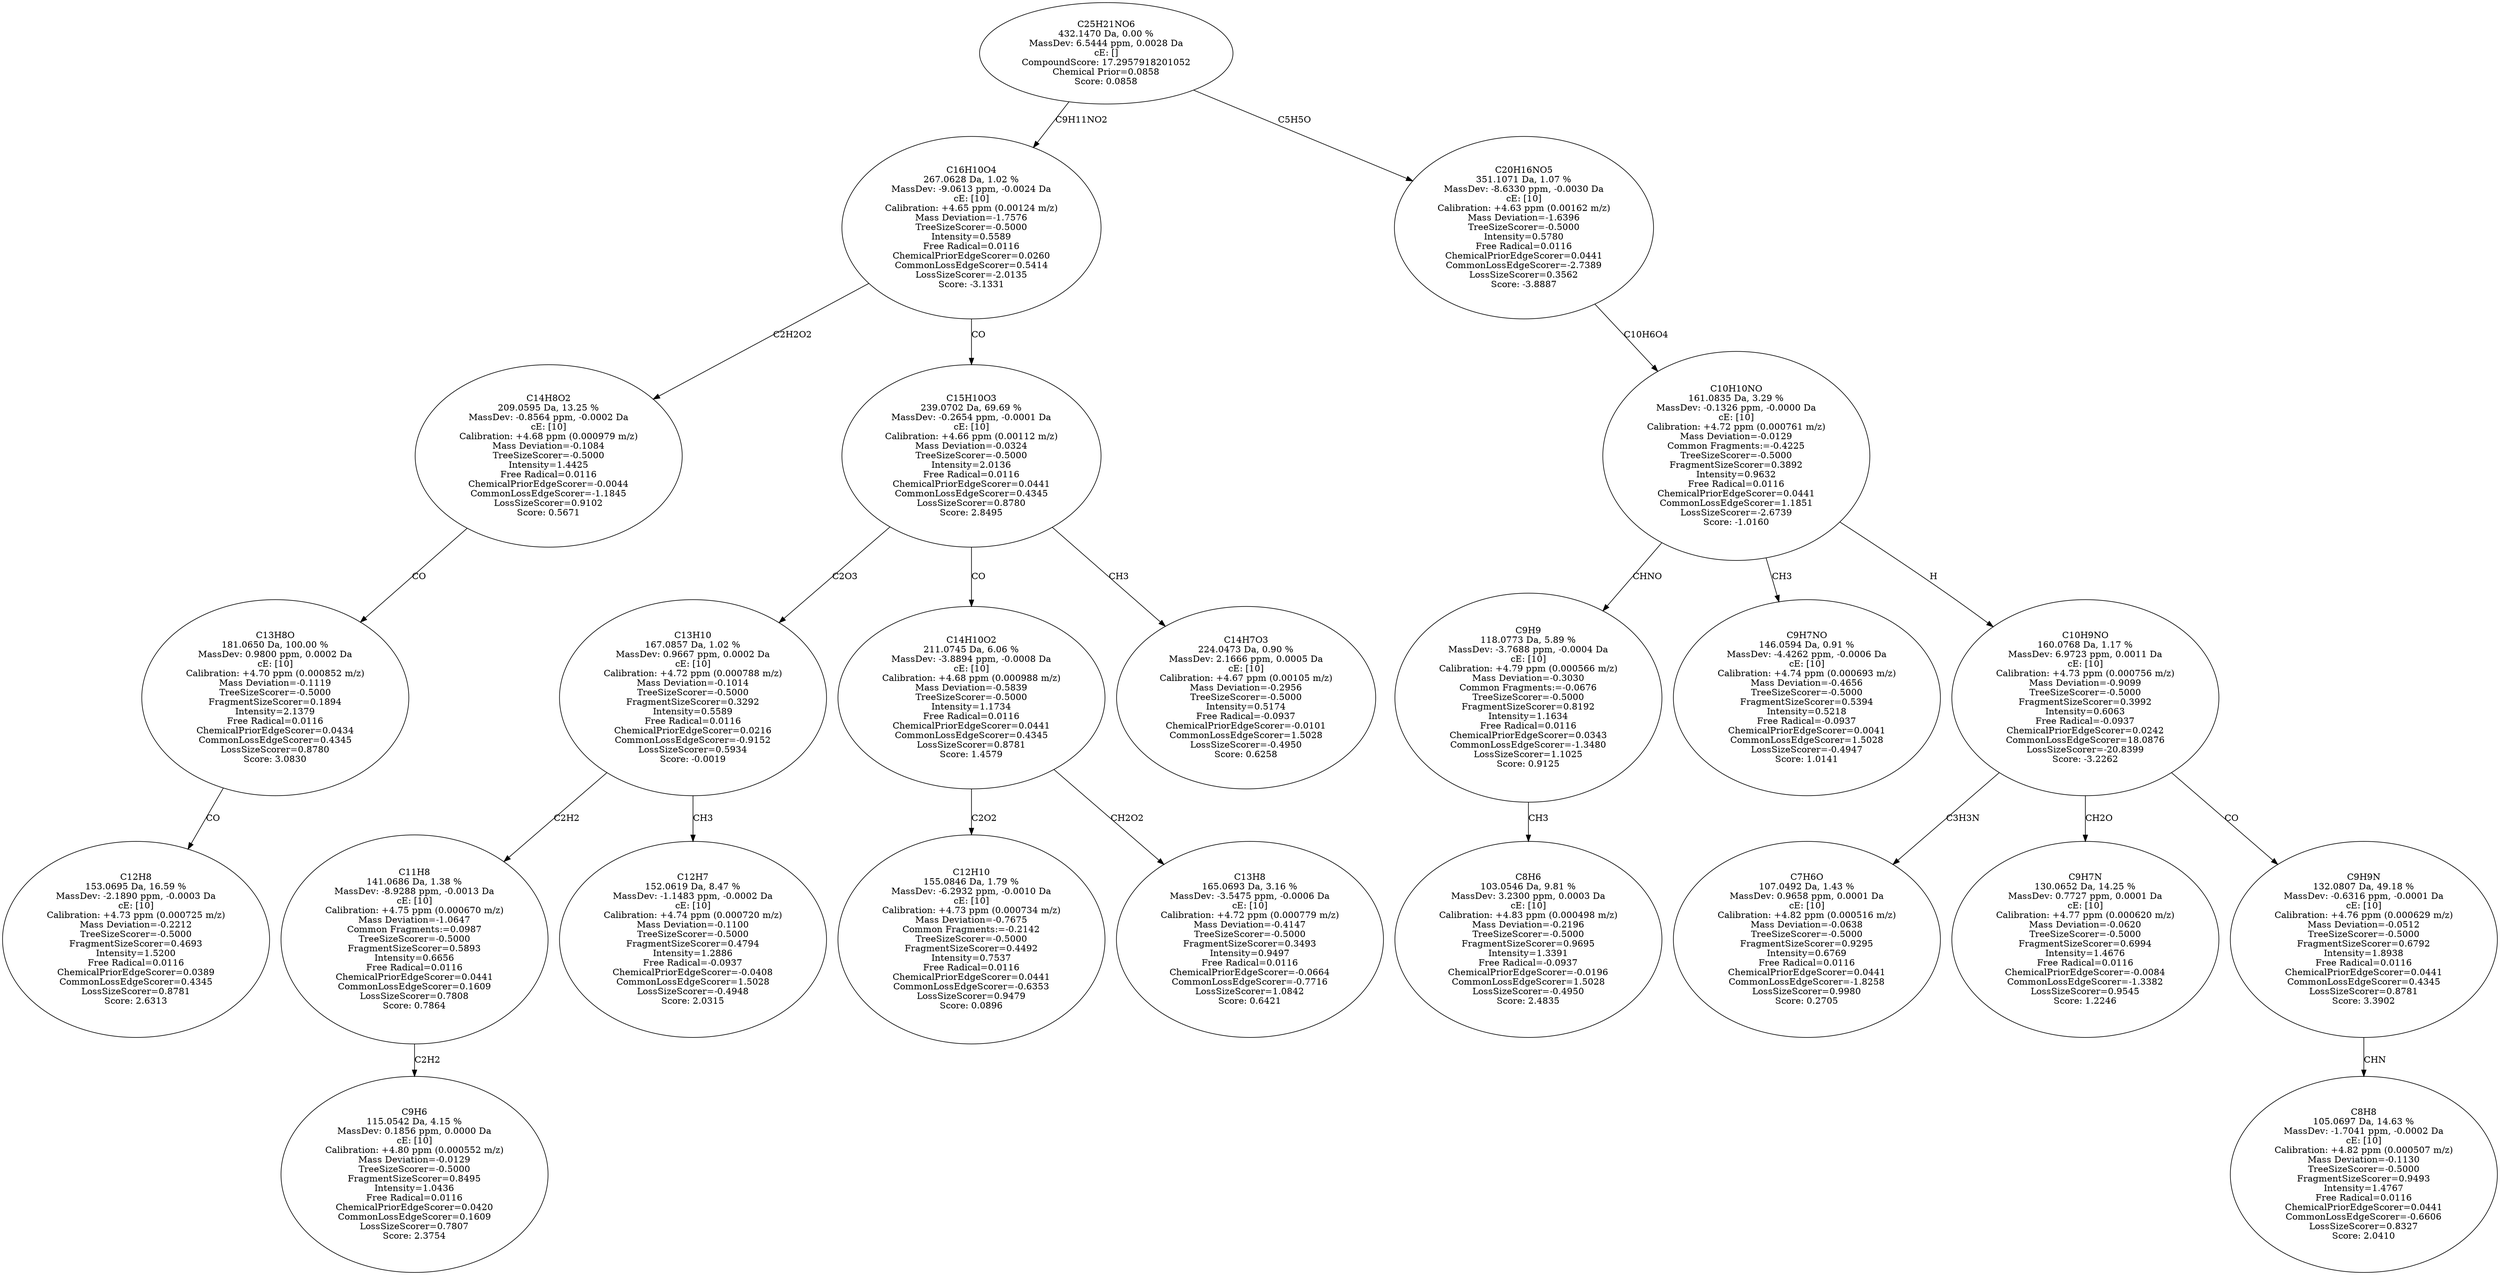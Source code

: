 strict digraph {
v1 [label="C12H8\n153.0695 Da, 16.59 %\nMassDev: -2.1890 ppm, -0.0003 Da\ncE: [10]\nCalibration: +4.73 ppm (0.000725 m/z)\nMass Deviation=-0.2212\nTreeSizeScorer=-0.5000\nFragmentSizeScorer=0.4693\nIntensity=1.5200\nFree Radical=0.0116\nChemicalPriorEdgeScorer=0.0389\nCommonLossEdgeScorer=0.4345\nLossSizeScorer=0.8781\nScore: 2.6313"];
v2 [label="C13H8O\n181.0650 Da, 100.00 %\nMassDev: 0.9800 ppm, 0.0002 Da\ncE: [10]\nCalibration: +4.70 ppm (0.000852 m/z)\nMass Deviation=-0.1119\nTreeSizeScorer=-0.5000\nFragmentSizeScorer=0.1894\nIntensity=2.1379\nFree Radical=0.0116\nChemicalPriorEdgeScorer=0.0434\nCommonLossEdgeScorer=0.4345\nLossSizeScorer=0.8780\nScore: 3.0830"];
v3 [label="C14H8O2\n209.0595 Da, 13.25 %\nMassDev: -0.8564 ppm, -0.0002 Da\ncE: [10]\nCalibration: +4.68 ppm (0.000979 m/z)\nMass Deviation=-0.1084\nTreeSizeScorer=-0.5000\nIntensity=1.4425\nFree Radical=0.0116\nChemicalPriorEdgeScorer=-0.0044\nCommonLossEdgeScorer=-1.1845\nLossSizeScorer=0.9102\nScore: 0.5671"];
v4 [label="C9H6\n115.0542 Da, 4.15 %\nMassDev: 0.1856 ppm, 0.0000 Da\ncE: [10]\nCalibration: +4.80 ppm (0.000552 m/z)\nMass Deviation=-0.0129\nTreeSizeScorer=-0.5000\nFragmentSizeScorer=0.8495\nIntensity=1.0436\nFree Radical=0.0116\nChemicalPriorEdgeScorer=0.0420\nCommonLossEdgeScorer=0.1609\nLossSizeScorer=0.7807\nScore: 2.3754"];
v5 [label="C11H8\n141.0686 Da, 1.38 %\nMassDev: -8.9288 ppm, -0.0013 Da\ncE: [10]\nCalibration: +4.75 ppm (0.000670 m/z)\nMass Deviation=-1.0647\nCommon Fragments:=0.0987\nTreeSizeScorer=-0.5000\nFragmentSizeScorer=0.5893\nIntensity=0.6656\nFree Radical=0.0116\nChemicalPriorEdgeScorer=0.0441\nCommonLossEdgeScorer=0.1609\nLossSizeScorer=0.7808\nScore: 0.7864"];
v6 [label="C12H7\n152.0619 Da, 8.47 %\nMassDev: -1.1483 ppm, -0.0002 Da\ncE: [10]\nCalibration: +4.74 ppm (0.000720 m/z)\nMass Deviation=-0.1100\nTreeSizeScorer=-0.5000\nFragmentSizeScorer=0.4794\nIntensity=1.2886\nFree Radical=-0.0937\nChemicalPriorEdgeScorer=-0.0408\nCommonLossEdgeScorer=1.5028\nLossSizeScorer=-0.4948\nScore: 2.0315"];
v7 [label="C13H10\n167.0857 Da, 1.02 %\nMassDev: 0.9667 ppm, 0.0002 Da\ncE: [10]\nCalibration: +4.72 ppm (0.000788 m/z)\nMass Deviation=-0.1014\nTreeSizeScorer=-0.5000\nFragmentSizeScorer=0.3292\nIntensity=0.5589\nFree Radical=0.0116\nChemicalPriorEdgeScorer=0.0216\nCommonLossEdgeScorer=-0.9152\nLossSizeScorer=0.5934\nScore: -0.0019"];
v8 [label="C12H10\n155.0846 Da, 1.79 %\nMassDev: -6.2932 ppm, -0.0010 Da\ncE: [10]\nCalibration: +4.73 ppm (0.000734 m/z)\nMass Deviation=-0.7675\nCommon Fragments:=-0.2142\nTreeSizeScorer=-0.5000\nFragmentSizeScorer=0.4492\nIntensity=0.7537\nFree Radical=0.0116\nChemicalPriorEdgeScorer=0.0441\nCommonLossEdgeScorer=-0.6353\nLossSizeScorer=0.9479\nScore: 0.0896"];
v9 [label="C13H8\n165.0693 Da, 3.16 %\nMassDev: -3.5475 ppm, -0.0006 Da\ncE: [10]\nCalibration: +4.72 ppm (0.000779 m/z)\nMass Deviation=-0.4147\nTreeSizeScorer=-0.5000\nFragmentSizeScorer=0.3493\nIntensity=0.9497\nFree Radical=0.0116\nChemicalPriorEdgeScorer=-0.0664\nCommonLossEdgeScorer=-0.7716\nLossSizeScorer=1.0842\nScore: 0.6421"];
v10 [label="C14H10O2\n211.0745 Da, 6.06 %\nMassDev: -3.8894 ppm, -0.0008 Da\ncE: [10]\nCalibration: +4.68 ppm (0.000988 m/z)\nMass Deviation=-0.5839\nTreeSizeScorer=-0.5000\nIntensity=1.1734\nFree Radical=0.0116\nChemicalPriorEdgeScorer=0.0441\nCommonLossEdgeScorer=0.4345\nLossSizeScorer=0.8781\nScore: 1.4579"];
v11 [label="C14H7O3\n224.0473 Da, 0.90 %\nMassDev: 2.1666 ppm, 0.0005 Da\ncE: [10]\nCalibration: +4.67 ppm (0.00105 m/z)\nMass Deviation=-0.2956\nTreeSizeScorer=-0.5000\nIntensity=0.5174\nFree Radical=-0.0937\nChemicalPriorEdgeScorer=-0.0101\nCommonLossEdgeScorer=1.5028\nLossSizeScorer=-0.4950\nScore: 0.6258"];
v12 [label="C15H10O3\n239.0702 Da, 69.69 %\nMassDev: -0.2654 ppm, -0.0001 Da\ncE: [10]\nCalibration: +4.66 ppm (0.00112 m/z)\nMass Deviation=-0.0324\nTreeSizeScorer=-0.5000\nIntensity=2.0136\nFree Radical=0.0116\nChemicalPriorEdgeScorer=0.0441\nCommonLossEdgeScorer=0.4345\nLossSizeScorer=0.8780\nScore: 2.8495"];
v13 [label="C16H10O4\n267.0628 Da, 1.02 %\nMassDev: -9.0613 ppm, -0.0024 Da\ncE: [10]\nCalibration: +4.65 ppm (0.00124 m/z)\nMass Deviation=-1.7576\nTreeSizeScorer=-0.5000\nIntensity=0.5589\nFree Radical=0.0116\nChemicalPriorEdgeScorer=0.0260\nCommonLossEdgeScorer=0.5414\nLossSizeScorer=-2.0135\nScore: -3.1331"];
v14 [label="C8H6\n103.0546 Da, 9.81 %\nMassDev: 3.2300 ppm, 0.0003 Da\ncE: [10]\nCalibration: +4.83 ppm (0.000498 m/z)\nMass Deviation=-0.2196\nTreeSizeScorer=-0.5000\nFragmentSizeScorer=0.9695\nIntensity=1.3391\nFree Radical=-0.0937\nChemicalPriorEdgeScorer=-0.0196\nCommonLossEdgeScorer=1.5028\nLossSizeScorer=-0.4950\nScore: 2.4835"];
v15 [label="C9H9\n118.0773 Da, 5.89 %\nMassDev: -3.7688 ppm, -0.0004 Da\ncE: [10]\nCalibration: +4.79 ppm (0.000566 m/z)\nMass Deviation=-0.3030\nCommon Fragments:=-0.0676\nTreeSizeScorer=-0.5000\nFragmentSizeScorer=0.8192\nIntensity=1.1634\nFree Radical=0.0116\nChemicalPriorEdgeScorer=0.0343\nCommonLossEdgeScorer=-1.3480\nLossSizeScorer=1.1025\nScore: 0.9125"];
v16 [label="C9H7NO\n146.0594 Da, 0.91 %\nMassDev: -4.4262 ppm, -0.0006 Da\ncE: [10]\nCalibration: +4.74 ppm (0.000693 m/z)\nMass Deviation=-0.4656\nTreeSizeScorer=-0.5000\nFragmentSizeScorer=0.5394\nIntensity=0.5218\nFree Radical=-0.0937\nChemicalPriorEdgeScorer=0.0041\nCommonLossEdgeScorer=1.5028\nLossSizeScorer=-0.4947\nScore: 1.0141"];
v17 [label="C7H6O\n107.0492 Da, 1.43 %\nMassDev: 0.9658 ppm, 0.0001 Da\ncE: [10]\nCalibration: +4.82 ppm (0.000516 m/z)\nMass Deviation=-0.0638\nTreeSizeScorer=-0.5000\nFragmentSizeScorer=0.9295\nIntensity=0.6769\nFree Radical=0.0116\nChemicalPriorEdgeScorer=0.0441\nCommonLossEdgeScorer=-1.8258\nLossSizeScorer=0.9980\nScore: 0.2705"];
v18 [label="C9H7N\n130.0652 Da, 14.25 %\nMassDev: 0.7727 ppm, 0.0001 Da\ncE: [10]\nCalibration: +4.77 ppm (0.000620 m/z)\nMass Deviation=-0.0620\nTreeSizeScorer=-0.5000\nFragmentSizeScorer=0.6994\nIntensity=1.4676\nFree Radical=0.0116\nChemicalPriorEdgeScorer=-0.0084\nCommonLossEdgeScorer=-1.3382\nLossSizeScorer=0.9545\nScore: 1.2246"];
v19 [label="C8H8\n105.0697 Da, 14.63 %\nMassDev: -1.7041 ppm, -0.0002 Da\ncE: [10]\nCalibration: +4.82 ppm (0.000507 m/z)\nMass Deviation=-0.1130\nTreeSizeScorer=-0.5000\nFragmentSizeScorer=0.9493\nIntensity=1.4767\nFree Radical=0.0116\nChemicalPriorEdgeScorer=0.0441\nCommonLossEdgeScorer=-0.6606\nLossSizeScorer=0.8327\nScore: 2.0410"];
v20 [label="C9H9N\n132.0807 Da, 49.18 %\nMassDev: -0.6316 ppm, -0.0001 Da\ncE: [10]\nCalibration: +4.76 ppm (0.000629 m/z)\nMass Deviation=-0.0512\nTreeSizeScorer=-0.5000\nFragmentSizeScorer=0.6792\nIntensity=1.8938\nFree Radical=0.0116\nChemicalPriorEdgeScorer=0.0441\nCommonLossEdgeScorer=0.4345\nLossSizeScorer=0.8781\nScore: 3.3902"];
v21 [label="C10H9NO\n160.0768 Da, 1.17 %\nMassDev: 6.9723 ppm, 0.0011 Da\ncE: [10]\nCalibration: +4.73 ppm (0.000756 m/z)\nMass Deviation=-0.9099\nTreeSizeScorer=-0.5000\nFragmentSizeScorer=0.3992\nIntensity=0.6063\nFree Radical=-0.0937\nChemicalPriorEdgeScorer=0.0242\nCommonLossEdgeScorer=18.0876\nLossSizeScorer=-20.8399\nScore: -3.2262"];
v22 [label="C10H10NO\n161.0835 Da, 3.29 %\nMassDev: -0.1326 ppm, -0.0000 Da\ncE: [10]\nCalibration: +4.72 ppm (0.000761 m/z)\nMass Deviation=-0.0129\nCommon Fragments:=-0.4225\nTreeSizeScorer=-0.5000\nFragmentSizeScorer=0.3892\nIntensity=0.9632\nFree Radical=0.0116\nChemicalPriorEdgeScorer=0.0441\nCommonLossEdgeScorer=1.1851\nLossSizeScorer=-2.6739\nScore: -1.0160"];
v23 [label="C20H16NO5\n351.1071 Da, 1.07 %\nMassDev: -8.6330 ppm, -0.0030 Da\ncE: [10]\nCalibration: +4.63 ppm (0.00162 m/z)\nMass Deviation=-1.6396\nTreeSizeScorer=-0.5000\nIntensity=0.5780\nFree Radical=0.0116\nChemicalPriorEdgeScorer=0.0441\nCommonLossEdgeScorer=-2.7389\nLossSizeScorer=0.3562\nScore: -3.8887"];
v24 [label="C25H21NO6\n432.1470 Da, 0.00 %\nMassDev: 6.5444 ppm, 0.0028 Da\ncE: []\nCompoundScore: 17.2957918201052\nChemical Prior=0.0858\nScore: 0.0858"];
v2 -> v1 [label="CO"];
v3 -> v2 [label="CO"];
v13 -> v3 [label="C2H2O2"];
v5 -> v4 [label="C2H2"];
v7 -> v5 [label="C2H2"];
v7 -> v6 [label="CH3"];
v12 -> v7 [label="C2O3"];
v10 -> v8 [label="C2O2"];
v10 -> v9 [label="CH2O2"];
v12 -> v10 [label="CO"];
v12 -> v11 [label="CH3"];
v13 -> v12 [label="CO"];
v24 -> v13 [label="C9H11NO2"];
v15 -> v14 [label="CH3"];
v22 -> v15 [label="CHNO"];
v22 -> v16 [label="CH3"];
v21 -> v17 [label="C3H3N"];
v21 -> v18 [label="CH2O"];
v20 -> v19 [label="CHN"];
v21 -> v20 [label="CO"];
v22 -> v21 [label="H"];
v23 -> v22 [label="C10H6O4"];
v24 -> v23 [label="C5H5O"];
}